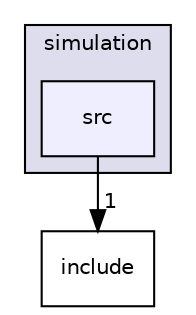 digraph "C:/Users/ququq/Desktop/Repository Local Projet/Trophic_Network/simulation/src" {
  compound=true
  node [ fontsize="10", fontname="Helvetica"];
  edge [ labelfontsize="10", labelfontname="Helvetica"];
  subgraph clusterdir_a929f530a25c55a4c5cc63130691af8b {
    graph [ bgcolor="#ddddee", pencolor="black", label="simulation" fontname="Helvetica", fontsize="10", URL="dir_a929f530a25c55a4c5cc63130691af8b.html"]
  dir_7256d4117b3ae666d0faaa2fab69163f [shape=box, label="src", style="filled", fillcolor="#eeeeff", pencolor="black", URL="dir_7256d4117b3ae666d0faaa2fab69163f.html"];
  }
  dir_d109e71f57868c4b296e0a23c173faee [shape=box label="include" URL="dir_d109e71f57868c4b296e0a23c173faee.html"];
  dir_7256d4117b3ae666d0faaa2fab69163f->dir_d109e71f57868c4b296e0a23c173faee [headlabel="1", labeldistance=1.5 headhref="dir_000015_000014.html"];
}
